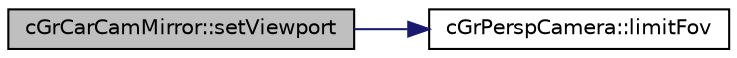 digraph "cGrCarCamMirror::setViewport"
{
  edge [fontname="Helvetica",fontsize="10",labelfontname="Helvetica",labelfontsize="10"];
  node [fontname="Helvetica",fontsize="10",shape=record];
  rankdir="LR";
  Node1 [label="cGrCarCamMirror::setViewport",height=0.2,width=0.4,color="black", fillcolor="grey75", style="filled", fontcolor="black"];
  Node1 -> Node2 [color="midnightblue",fontsize="10",style="solid",fontname="Helvetica"];
  Node2 [label="cGrPerspCamera::limitFov",height=0.2,width=0.4,color="black", fillcolor="white", style="filled",URL="$classc_gr_persp_camera.html#a70c0191610851aee37de329253fecabe"];
}
